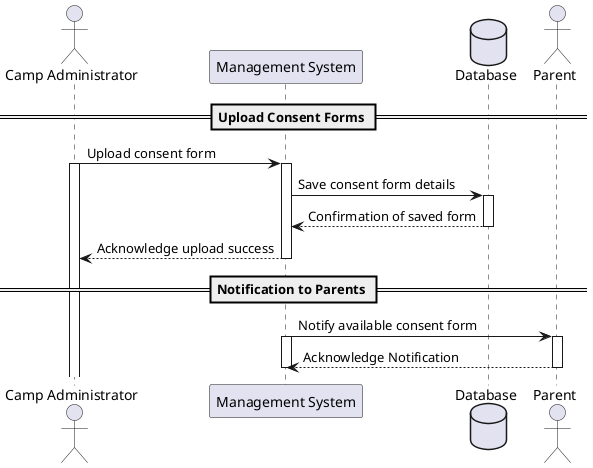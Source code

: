 @startuml
actor "Camp Administrator" as admin
participant "Management System" as system
database "Database" as db
actor "Parent" as parent

== Upload Consent Forms ==
admin -> system : Upload consent form
activate admin
activate system

system -> db : Save consent form details
activate db

db --> system : Confirmation of saved form
deactivate db

system --> admin: Acknowledge upload success
deactivate system

== Notification to Parents ==
system -> parent : Notify available consent form
activate system
activate parent

parent --> system : Acknowledge Notification
deactivate parent
deactivate system


@enduml